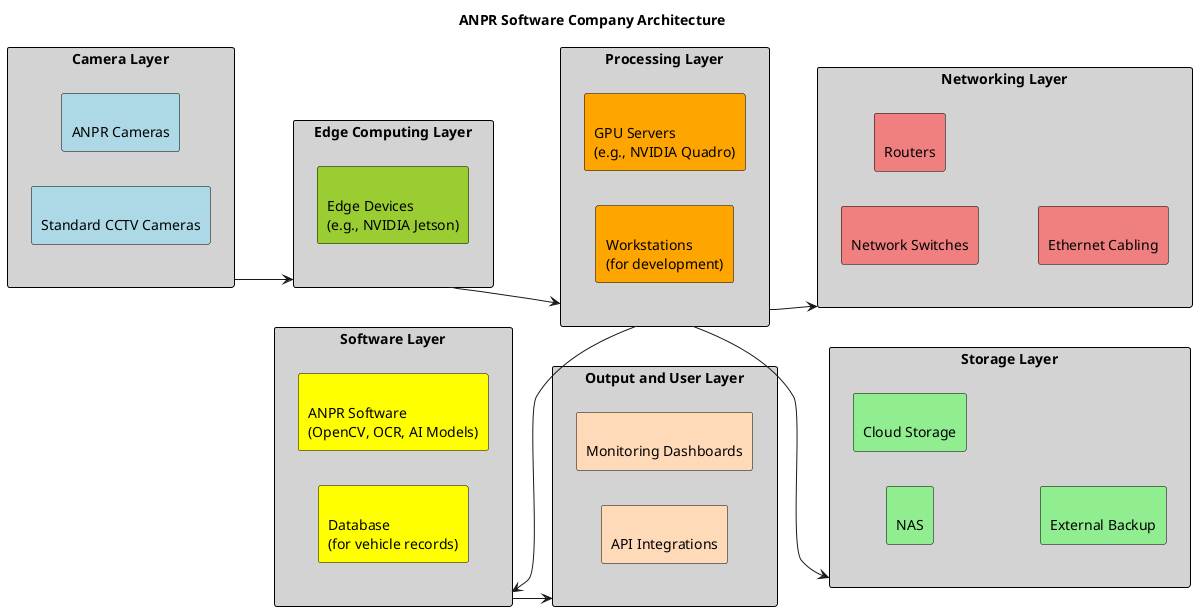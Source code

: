@startuml arch
!define RECTANGLE_RECT <<rectangle>>

title ANPR Software Company Architecture
left to right direction
skinparam rectangle {
  BackgroundColor LightGray
  BorderColor Black
  FontColor Black
}

rectangle "Camera Layer" as Cameras {
  rectangle "ANPR Cameras" <<RECTANGLE_RECT>> #LightBlue
  rectangle "Standard CCTV Cameras" <<RECTANGLE_RECT>> #LightBlue
}
rectangle "Edge Computing Layer" as Edge {
  rectangle "Edge Devices\n(e.g., NVIDIA Jetson)" <<RECTANGLE_RECT>> #YellowGreen
}

rectangle "Processing Layer" as Processing {
  rectangle "GPU Servers\n(e.g., NVIDIA Quadro)" <<RECTANGLE_RECT>> #Orange
  rectangle "Workstations\n(for development)" <<RECTANGLE_RECT>> #Orange
}

rectangle "Networking Layer" as Network {
  rectangle "Network Switches" <<RECTANGLE_RECT>> #LightCoral
  rectangle "Routers" <<RECTANGLE_RECT>> #LightCoral
  rectangle "Ethernet Cabling" <<RECTANGLE_RECT>> #LightCoral
}

rectangle "Storage Layer" as Storage {
rectangle "NAS" <<RECTANGLE_RECT>> #LightGreen
  rectangle "Cloud Storage" <<RECTANGLE_RECT>> #LightGreen
  rectangle "External Backup" <<RECTANGLE_RECT>> #LightGreen
}

rectangle "Software Layer" as Software {
  rectangle "ANPR Software\n(OpenCV, OCR, AI Models)" <<RECTANGLE_RECT>> #Yellow
  rectangle "Database\n(for vehicle records)" <<RECTANGLE_RECT>> #Yellow
  
}

rectangle "Output and User Layer" as User {
  rectangle "Monitoring Dashboards" <<RECTANGLE_RECT>> #PeachPuff
  rectangle "API Integrations" <<RECTANGLE_RECT>> #PeachPuff
}

Cameras -down-> Edge
Edge -down-> Processing
Processing -up-> Software
Processing -down-> Network
Processing -down-> Storage
Software -down-> User

@enduml
